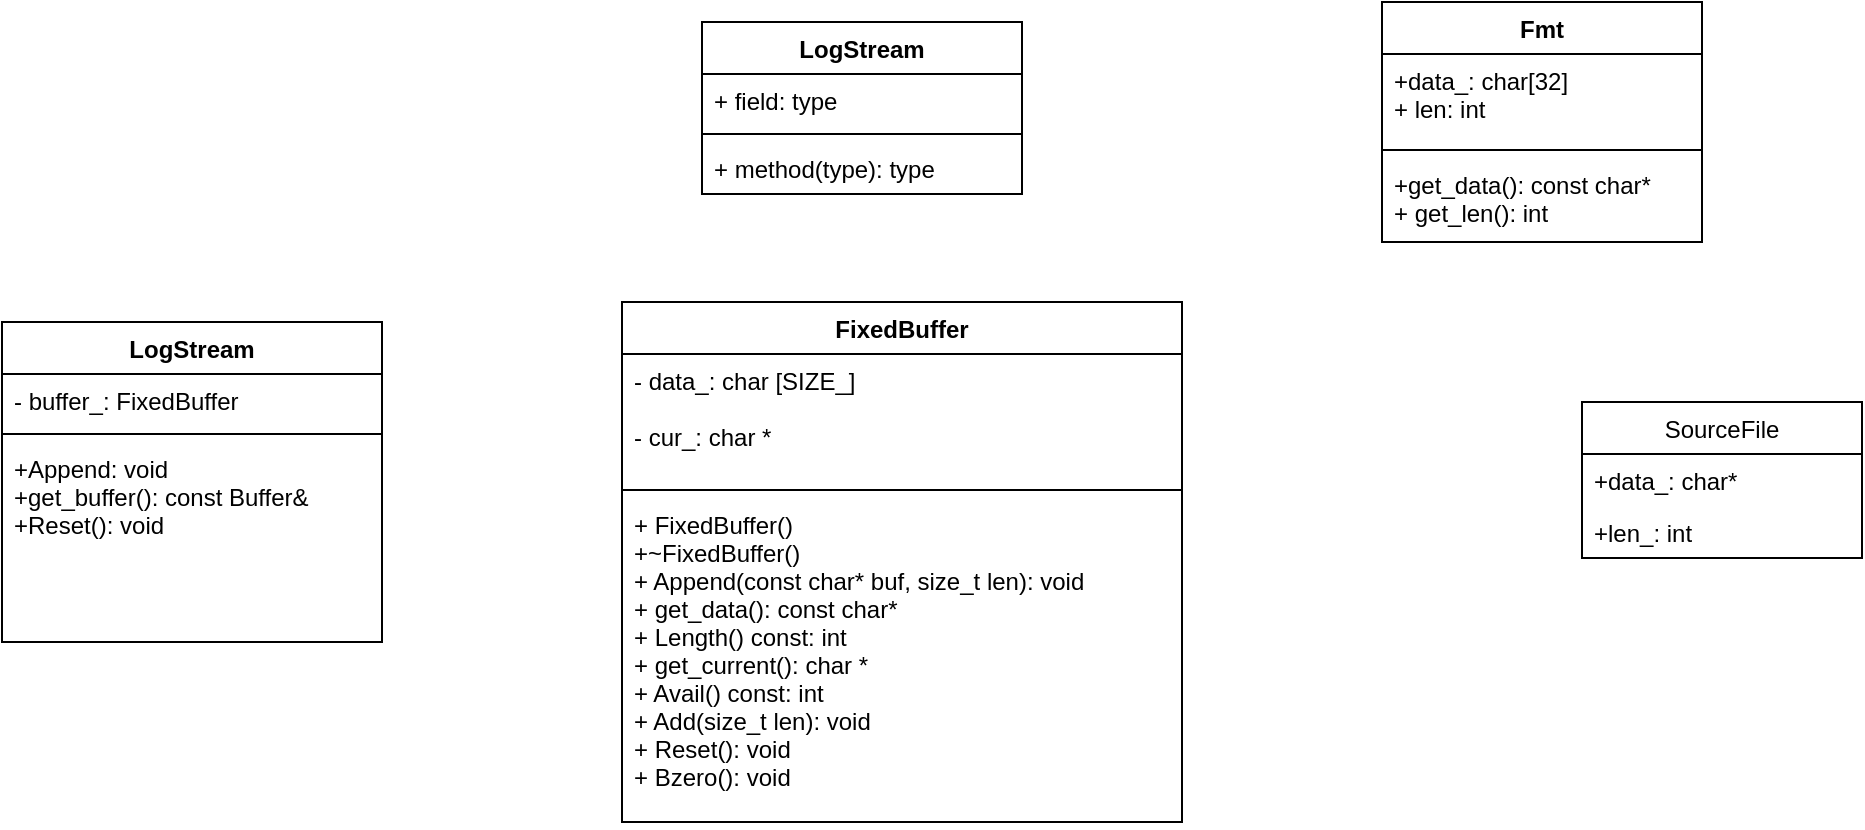 <mxfile version="20.0.1" type="github">
  <diagram id="tQKzoFUhDa2zZlD9XtvQ" name="Page-1">
    <mxGraphModel dx="1386" dy="711" grid="1" gridSize="10" guides="1" tooltips="1" connect="1" arrows="1" fold="1" page="1" pageScale="1" pageWidth="1100" pageHeight="850" math="0" shadow="0">
      <root>
        <mxCell id="0" />
        <mxCell id="1" parent="0" />
        <mxCell id="zEeFxS3j3k9Rs45BbKG4-1" value="LogStream" style="swimlane;fontStyle=1;align=center;verticalAlign=top;childLayout=stackLayout;horizontal=1;startSize=26;horizontalStack=0;resizeParent=1;resizeParentMax=0;resizeLast=0;collapsible=1;marginBottom=0;" vertex="1" parent="1">
          <mxGeometry x="440" y="50" width="160" height="86" as="geometry" />
        </mxCell>
        <mxCell id="zEeFxS3j3k9Rs45BbKG4-2" value="+ field: type" style="text;strokeColor=none;fillColor=none;align=left;verticalAlign=top;spacingLeft=4;spacingRight=4;overflow=hidden;rotatable=0;points=[[0,0.5],[1,0.5]];portConstraint=eastwest;" vertex="1" parent="zEeFxS3j3k9Rs45BbKG4-1">
          <mxGeometry y="26" width="160" height="26" as="geometry" />
        </mxCell>
        <mxCell id="zEeFxS3j3k9Rs45BbKG4-3" value="" style="line;strokeWidth=1;fillColor=none;align=left;verticalAlign=middle;spacingTop=-1;spacingLeft=3;spacingRight=3;rotatable=0;labelPosition=right;points=[];portConstraint=eastwest;" vertex="1" parent="zEeFxS3j3k9Rs45BbKG4-1">
          <mxGeometry y="52" width="160" height="8" as="geometry" />
        </mxCell>
        <mxCell id="zEeFxS3j3k9Rs45BbKG4-4" value="+ method(type): type" style="text;strokeColor=none;fillColor=none;align=left;verticalAlign=top;spacingLeft=4;spacingRight=4;overflow=hidden;rotatable=0;points=[[0,0.5],[1,0.5]];portConstraint=eastwest;" vertex="1" parent="zEeFxS3j3k9Rs45BbKG4-1">
          <mxGeometry y="60" width="160" height="26" as="geometry" />
        </mxCell>
        <mxCell id="zEeFxS3j3k9Rs45BbKG4-5" value="FixedBuffer" style="swimlane;fontStyle=1;align=center;verticalAlign=top;childLayout=stackLayout;horizontal=1;startSize=26;horizontalStack=0;resizeParent=1;resizeParentMax=0;resizeLast=0;collapsible=1;marginBottom=0;" vertex="1" parent="1">
          <mxGeometry x="400" y="190" width="280" height="260" as="geometry">
            <mxRectangle x="380" y="200" width="100" height="26" as="alternateBounds" />
          </mxGeometry>
        </mxCell>
        <mxCell id="zEeFxS3j3k9Rs45BbKG4-6" value="- data_: char [SIZE_]&#xa;&#xa;- cur_: char *&#xa;&#xa;" style="text;strokeColor=none;fillColor=none;align=left;verticalAlign=top;spacingLeft=4;spacingRight=4;overflow=hidden;rotatable=0;points=[[0,0.5],[1,0.5]];portConstraint=eastwest;" vertex="1" parent="zEeFxS3j3k9Rs45BbKG4-5">
          <mxGeometry y="26" width="280" height="64" as="geometry" />
        </mxCell>
        <mxCell id="zEeFxS3j3k9Rs45BbKG4-7" value="" style="line;strokeWidth=1;fillColor=none;align=left;verticalAlign=middle;spacingTop=-1;spacingLeft=3;spacingRight=3;rotatable=0;labelPosition=right;points=[];portConstraint=eastwest;" vertex="1" parent="zEeFxS3j3k9Rs45BbKG4-5">
          <mxGeometry y="90" width="280" height="8" as="geometry" />
        </mxCell>
        <mxCell id="zEeFxS3j3k9Rs45BbKG4-8" value="+ FixedBuffer()&#xa;+~FixedBuffer()&#xa;+ Append(const char* buf, size_t len): void&#xa;+ get_data(): const char*&#xa;+ Length() const: int&#xa;+ get_current(): char *&#xa;+ Avail() const: int&#xa;+ Add(size_t len): void&#xa;+ Reset(): void&#xa;+ Bzero(): void&#xa;&#xa;" style="text;strokeColor=none;fillColor=none;align=left;verticalAlign=top;spacingLeft=4;spacingRight=4;overflow=hidden;rotatable=0;points=[[0,0.5],[1,0.5]];portConstraint=eastwest;" vertex="1" parent="zEeFxS3j3k9Rs45BbKG4-5">
          <mxGeometry y="98" width="280" height="162" as="geometry" />
        </mxCell>
        <mxCell id="zEeFxS3j3k9Rs45BbKG4-9" value="LogStream" style="swimlane;fontStyle=1;align=center;verticalAlign=top;childLayout=stackLayout;horizontal=1;startSize=26;horizontalStack=0;resizeParent=1;resizeParentMax=0;resizeLast=0;collapsible=1;marginBottom=0;" vertex="1" parent="1">
          <mxGeometry x="90" y="200" width="190" height="160" as="geometry" />
        </mxCell>
        <mxCell id="zEeFxS3j3k9Rs45BbKG4-10" value="- buffer_: FixedBuffer" style="text;strokeColor=none;fillColor=none;align=left;verticalAlign=top;spacingLeft=4;spacingRight=4;overflow=hidden;rotatable=0;points=[[0,0.5],[1,0.5]];portConstraint=eastwest;" vertex="1" parent="zEeFxS3j3k9Rs45BbKG4-9">
          <mxGeometry y="26" width="190" height="26" as="geometry" />
        </mxCell>
        <mxCell id="zEeFxS3j3k9Rs45BbKG4-11" value="" style="line;strokeWidth=1;fillColor=none;align=left;verticalAlign=middle;spacingTop=-1;spacingLeft=3;spacingRight=3;rotatable=0;labelPosition=right;points=[];portConstraint=eastwest;" vertex="1" parent="zEeFxS3j3k9Rs45BbKG4-9">
          <mxGeometry y="52" width="190" height="8" as="geometry" />
        </mxCell>
        <mxCell id="zEeFxS3j3k9Rs45BbKG4-12" value="+Append: void&#xa;+get_buffer(): const Buffer&amp;&#xa;+Reset(): void&#xa;" style="text;strokeColor=none;fillColor=none;align=left;verticalAlign=top;spacingLeft=4;spacingRight=4;overflow=hidden;rotatable=0;points=[[0,0.5],[1,0.5]];portConstraint=eastwest;" vertex="1" parent="zEeFxS3j3k9Rs45BbKG4-9">
          <mxGeometry y="60" width="190" height="100" as="geometry" />
        </mxCell>
        <mxCell id="zEeFxS3j3k9Rs45BbKG4-15" value="Fmt&#xa;" style="swimlane;fontStyle=1;align=center;verticalAlign=top;childLayout=stackLayout;horizontal=1;startSize=26;horizontalStack=0;resizeParent=1;resizeParentMax=0;resizeLast=0;collapsible=1;marginBottom=0;" vertex="1" parent="1">
          <mxGeometry x="780" y="40" width="160" height="120" as="geometry" />
        </mxCell>
        <mxCell id="zEeFxS3j3k9Rs45BbKG4-16" value="+data_: char[32]&#xa;+ len: int&#xa;" style="text;strokeColor=none;fillColor=none;align=left;verticalAlign=top;spacingLeft=4;spacingRight=4;overflow=hidden;rotatable=0;points=[[0,0.5],[1,0.5]];portConstraint=eastwest;" vertex="1" parent="zEeFxS3j3k9Rs45BbKG4-15">
          <mxGeometry y="26" width="160" height="44" as="geometry" />
        </mxCell>
        <mxCell id="zEeFxS3j3k9Rs45BbKG4-17" value="" style="line;strokeWidth=1;fillColor=none;align=left;verticalAlign=middle;spacingTop=-1;spacingLeft=3;spacingRight=3;rotatable=0;labelPosition=right;points=[];portConstraint=eastwest;" vertex="1" parent="zEeFxS3j3k9Rs45BbKG4-15">
          <mxGeometry y="70" width="160" height="8" as="geometry" />
        </mxCell>
        <mxCell id="zEeFxS3j3k9Rs45BbKG4-18" value="+get_data(): const char*&#xa;+ get_len(): int&#xa;" style="text;strokeColor=none;fillColor=none;align=left;verticalAlign=top;spacingLeft=4;spacingRight=4;overflow=hidden;rotatable=0;points=[[0,0.5],[1,0.5]];portConstraint=eastwest;" vertex="1" parent="zEeFxS3j3k9Rs45BbKG4-15">
          <mxGeometry y="78" width="160" height="42" as="geometry" />
        </mxCell>
        <mxCell id="zEeFxS3j3k9Rs45BbKG4-19" value="SourceFile" style="swimlane;fontStyle=0;childLayout=stackLayout;horizontal=1;startSize=26;fillColor=none;horizontalStack=0;resizeParent=1;resizeParentMax=0;resizeLast=0;collapsible=1;marginBottom=0;" vertex="1" parent="1">
          <mxGeometry x="880" y="240" width="140" height="78" as="geometry" />
        </mxCell>
        <mxCell id="zEeFxS3j3k9Rs45BbKG4-20" value="+data_: char*&#xa;" style="text;strokeColor=none;fillColor=none;align=left;verticalAlign=top;spacingLeft=4;spacingRight=4;overflow=hidden;rotatable=0;points=[[0,0.5],[1,0.5]];portConstraint=eastwest;" vertex="1" parent="zEeFxS3j3k9Rs45BbKG4-19">
          <mxGeometry y="26" width="140" height="26" as="geometry" />
        </mxCell>
        <mxCell id="zEeFxS3j3k9Rs45BbKG4-21" value="+len_: int" style="text;strokeColor=none;fillColor=none;align=left;verticalAlign=top;spacingLeft=4;spacingRight=4;overflow=hidden;rotatable=0;points=[[0,0.5],[1,0.5]];portConstraint=eastwest;" vertex="1" parent="zEeFxS3j3k9Rs45BbKG4-19">
          <mxGeometry y="52" width="140" height="26" as="geometry" />
        </mxCell>
      </root>
    </mxGraphModel>
  </diagram>
</mxfile>
